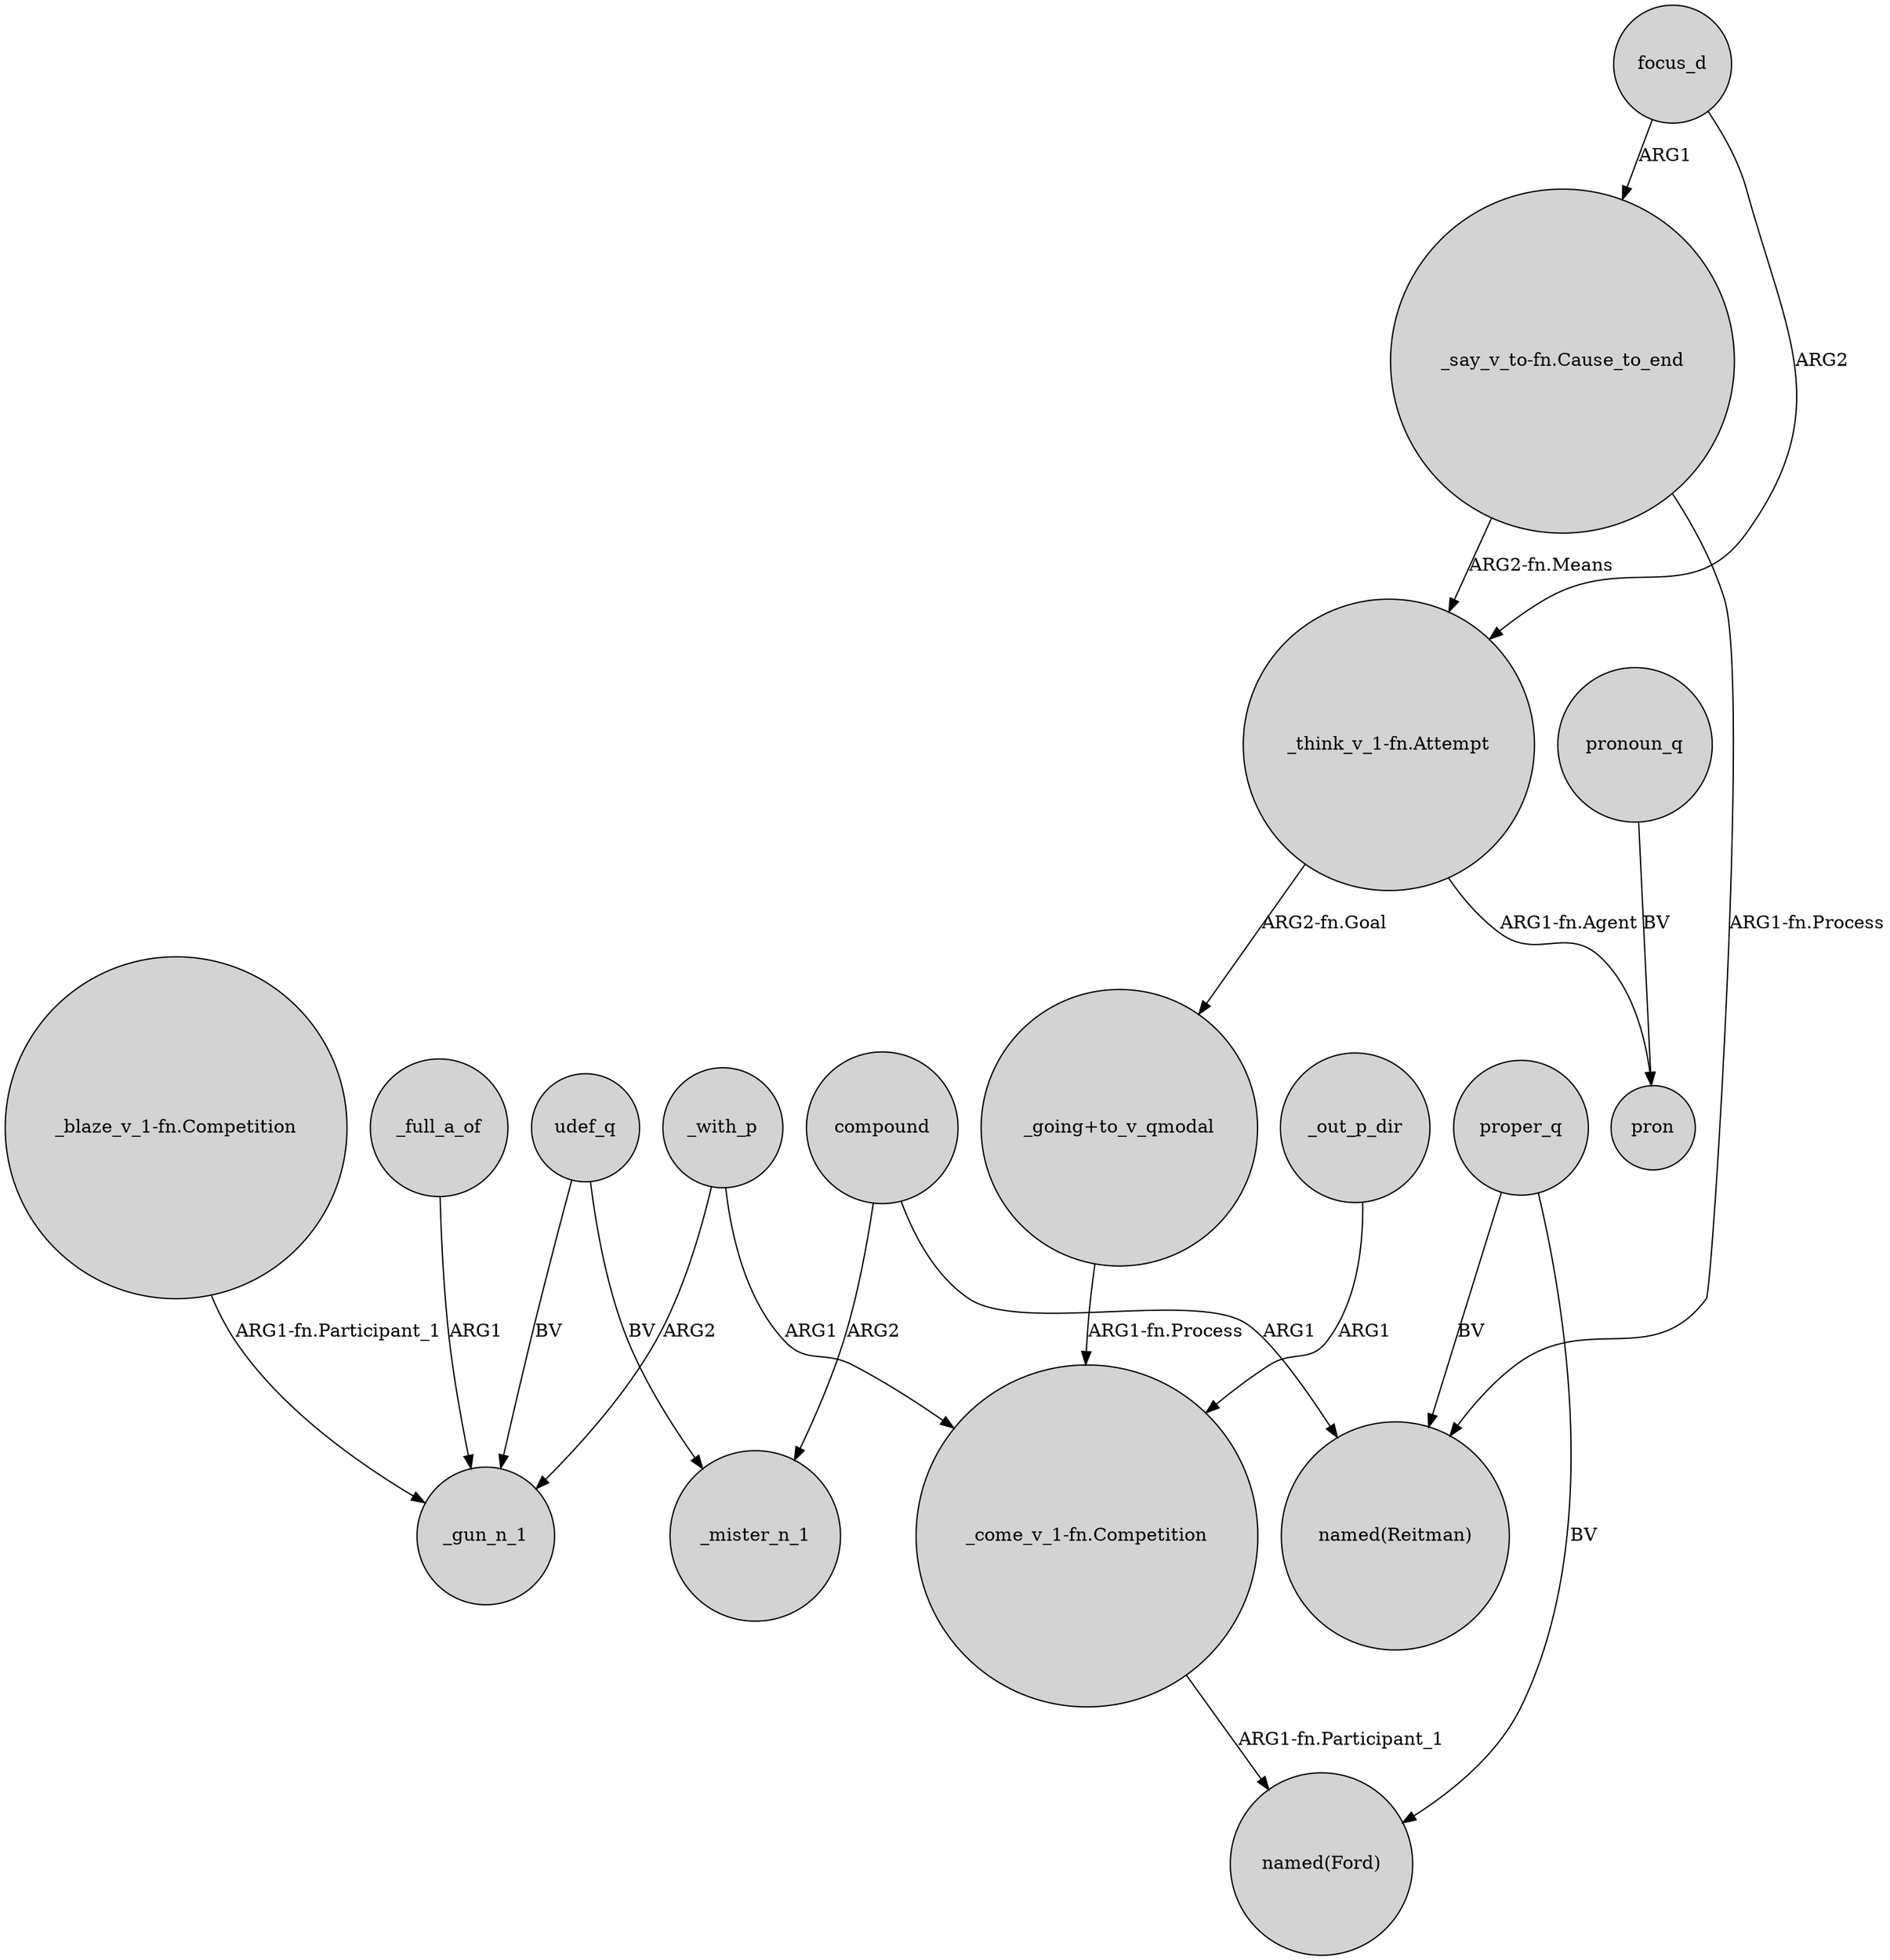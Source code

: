 digraph {
	node [shape=circle style=filled]
	compound -> _mister_n_1 [label=ARG2]
	"_say_v_to-fn.Cause_to_end" -> "named(Reitman)" [label="ARG1-fn.Process"]
	proper_q -> "named(Ford)" [label=BV]
	focus_d -> "_say_v_to-fn.Cause_to_end" [label=ARG1]
	"_think_v_1-fn.Attempt" -> pron [label="ARG1-fn.Agent"]
	"_blaze_v_1-fn.Competition" -> _gun_n_1 [label="ARG1-fn.Participant_1"]
	udef_q -> _mister_n_1 [label=BV]
	focus_d -> "_think_v_1-fn.Attempt" [label=ARG2]
	_out_p_dir -> "_come_v_1-fn.Competition" [label=ARG1]
	pronoun_q -> pron [label=BV]
	"_say_v_to-fn.Cause_to_end" -> "_think_v_1-fn.Attempt" [label="ARG2-fn.Means"]
	"_come_v_1-fn.Competition" -> "named(Ford)" [label="ARG1-fn.Participant_1"]
	_with_p -> "_come_v_1-fn.Competition" [label=ARG1]
	_full_a_of -> _gun_n_1 [label=ARG1]
	proper_q -> "named(Reitman)" [label=BV]
	compound -> "named(Reitman)" [label=ARG1]
	"_going+to_v_qmodal" -> "_come_v_1-fn.Competition" [label="ARG1-fn.Process"]
	udef_q -> _gun_n_1 [label=BV]
	_with_p -> _gun_n_1 [label=ARG2]
	"_think_v_1-fn.Attempt" -> "_going+to_v_qmodal" [label="ARG2-fn.Goal"]
}
